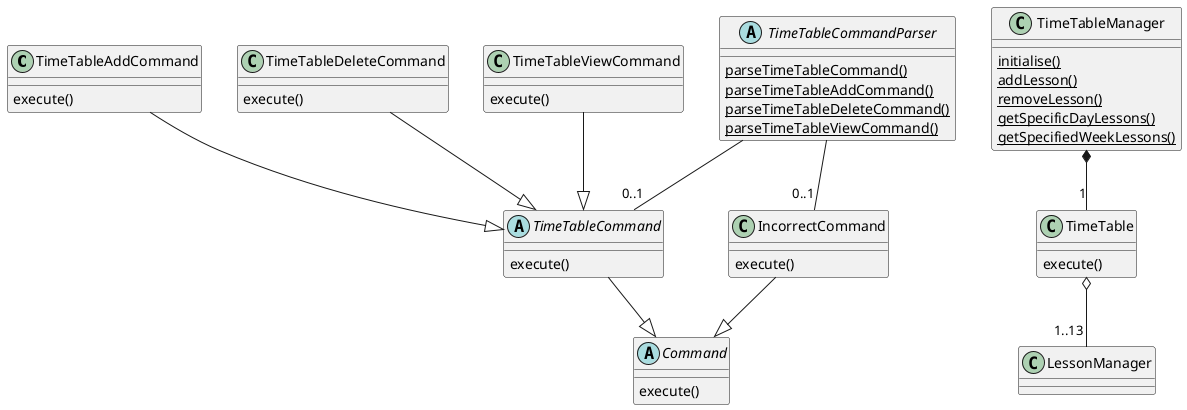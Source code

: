 @startuml
class TimeTableAddCommand
class TimeTableDeleteCommand
class TimeTableViewCommand
class LessonManager

abstract class TimeTableCommandParser {
    {static} parseTimeTableCommand()
    {static} parseTimeTableAddCommand()
    {static} parseTimeTableDeleteCommand()
    {static} parseTimeTableViewCommand()
}

abstract class TimeTableCommand {
    execute()
}

abstract class Command {
    execute()
}

class TimeTable {
    execute()
}

class TimeTableAddCommand {
    execute()
}

class TimeTableViewCommand {
    execute()
}

class TimeTableDeleteCommand {
    execute()
}

class IncorrectCommand {
    execute()
}

class TimeTableManager {
    {static} initialise()
    {static} addLesson()
    {static} removeLesson()
    {static} getSpecificDayLessons()
    {static} getSpecifiedWeekLessons()
}

TimeTableCommand --|> Command
IncorrectCommand --|> Command

TimeTableCommandParser -- "0..1" TimeTableCommand
TimeTableCommandParser -- "0..1" IncorrectCommand

TimeTableAddCommand --|> TimeTableCommand
TimeTableDeleteCommand --|> TimeTableCommand
TimeTableViewCommand --|> TimeTableCommand
TimeTableManager *-- "1" TimeTable
TimeTable o-- "1..13" LessonManager


@enduml